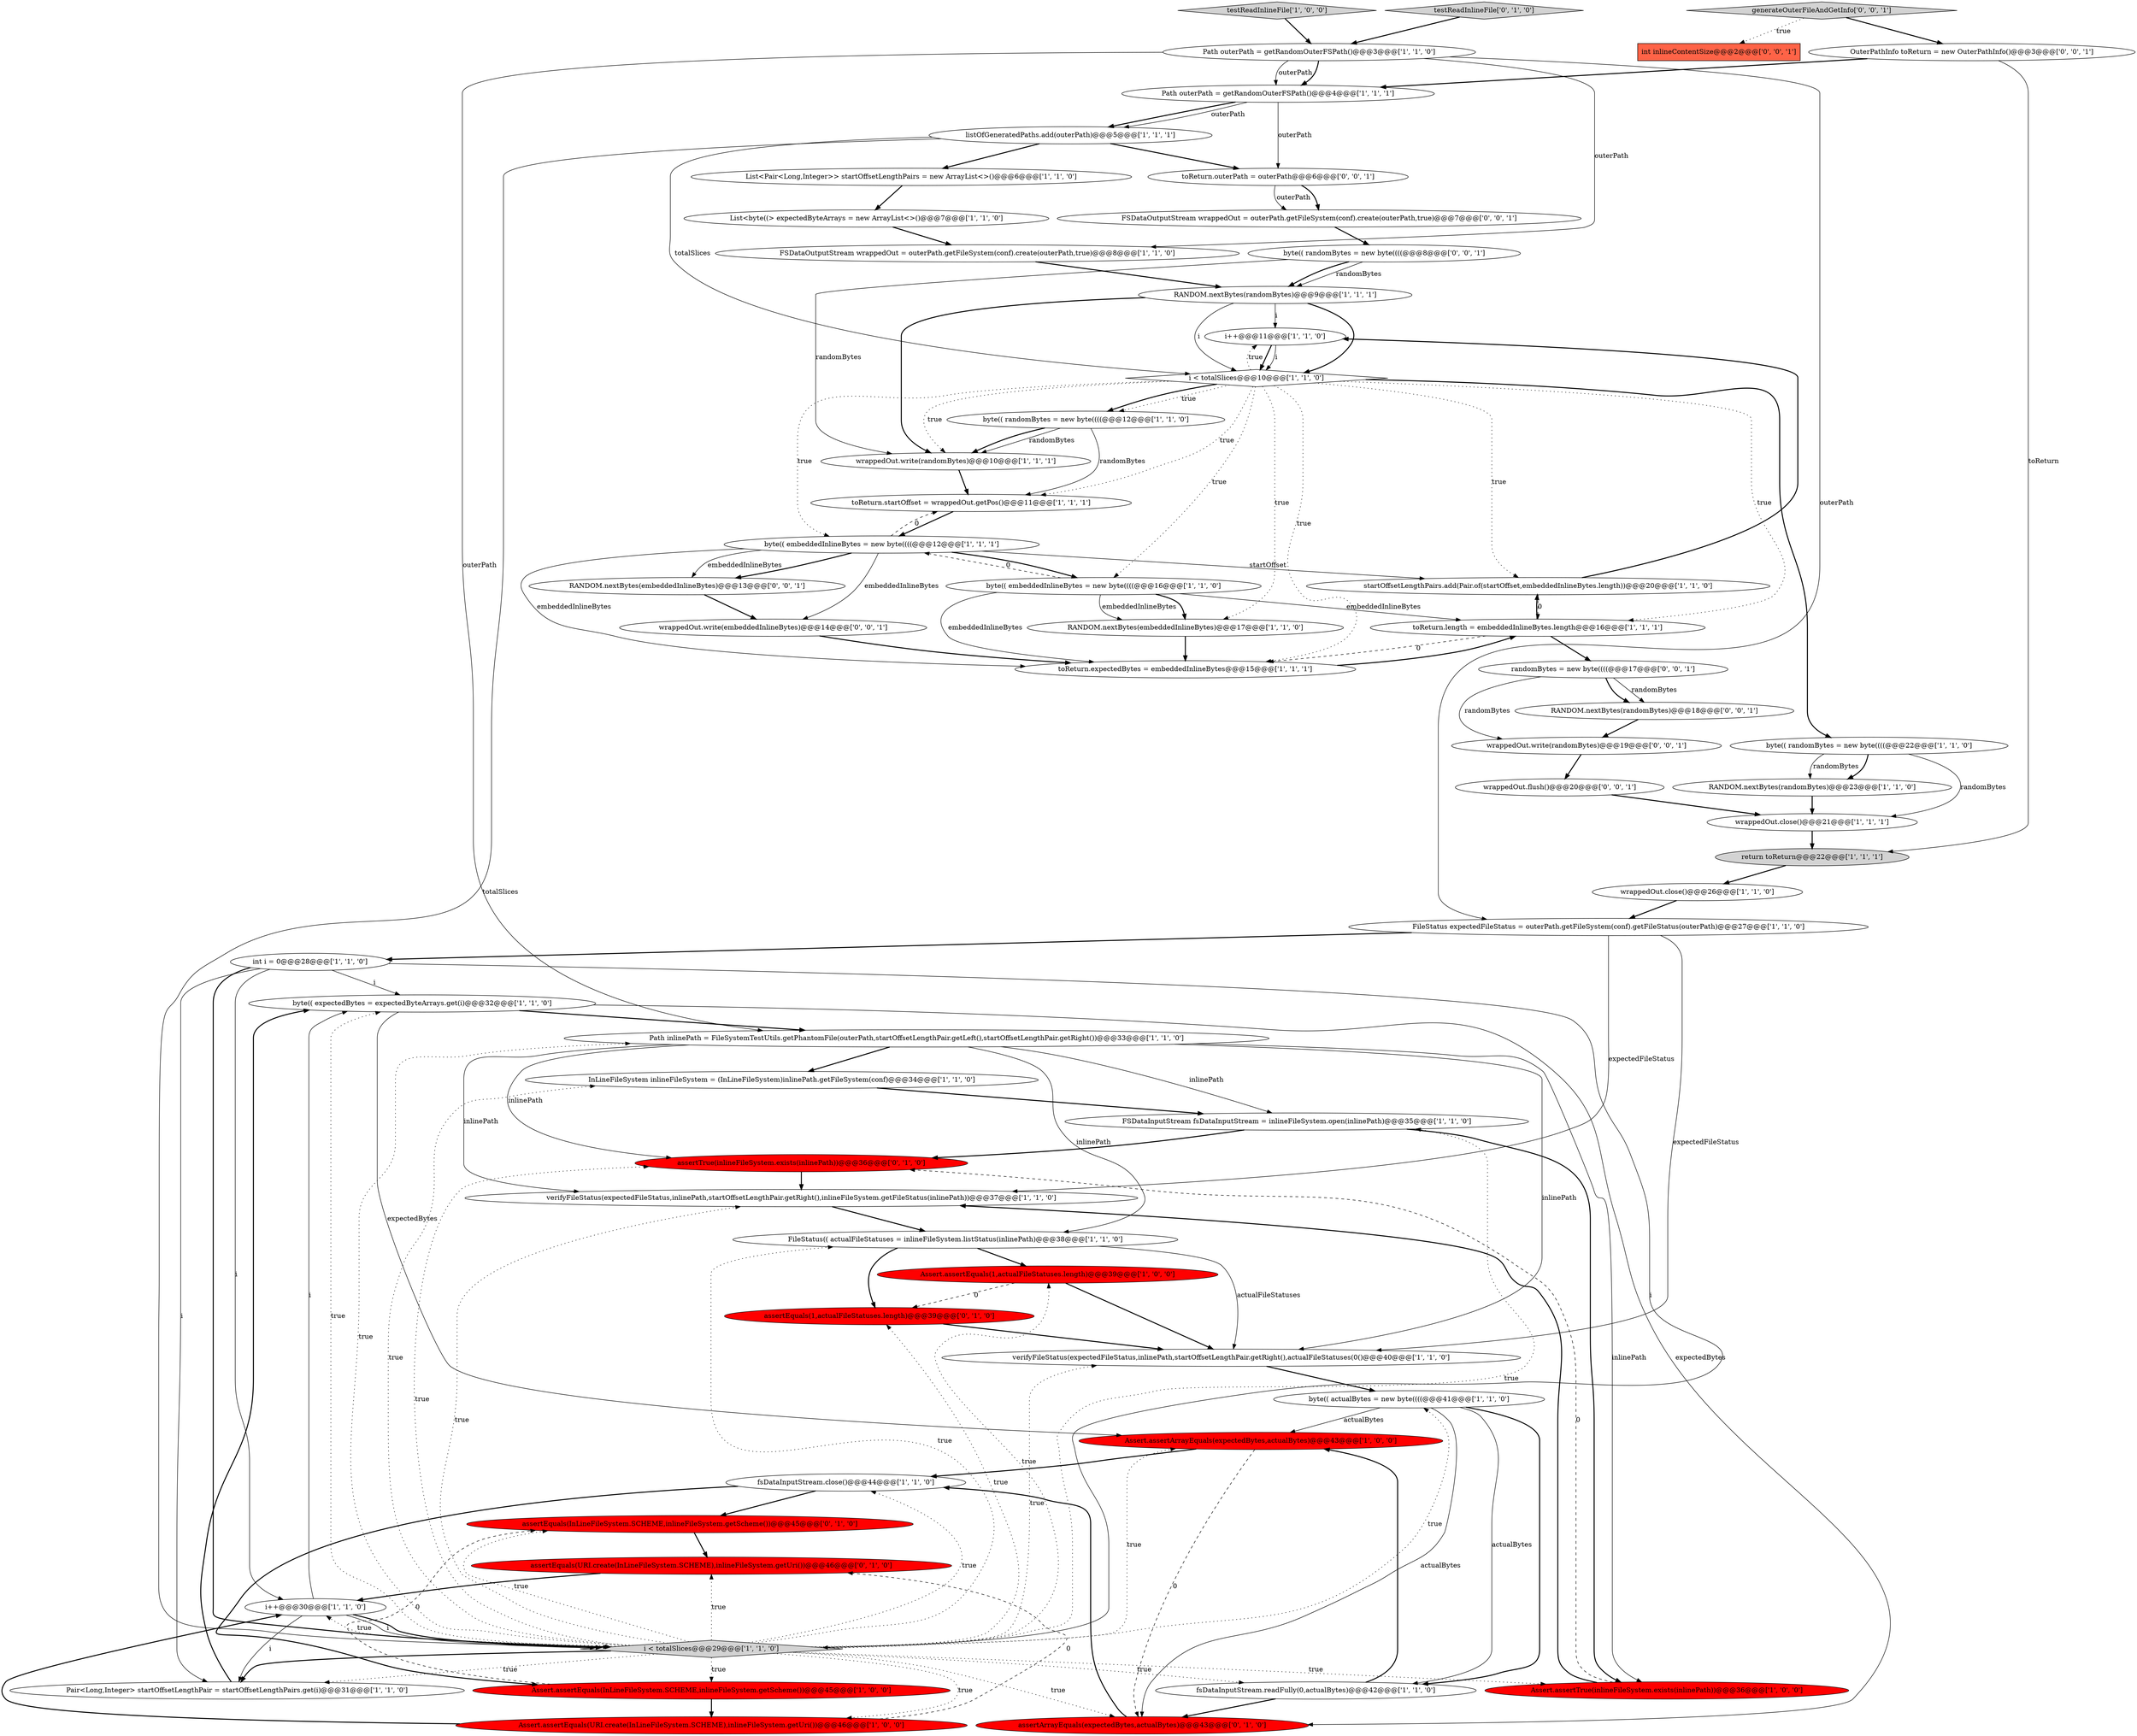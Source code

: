 digraph {
16 [style = filled, label = "listOfGeneratedPaths.add(outerPath)@@@5@@@['1', '1', '1']", fillcolor = white, shape = ellipse image = "AAA0AAABBB1BBB"];
17 [style = filled, label = "byte(( actualBytes = new byte((((@@@41@@@['1', '1', '0']", fillcolor = white, shape = ellipse image = "AAA0AAABBB1BBB"];
30 [style = filled, label = "startOffsetLengthPairs.add(Pair.of(startOffset,embeddedInlineBytes.length))@@@20@@@['1', '1', '0']", fillcolor = white, shape = ellipse image = "AAA0AAABBB1BBB"];
54 [style = filled, label = "OuterPathInfo toReturn = new OuterPathInfo()@@@3@@@['0', '0', '1']", fillcolor = white, shape = ellipse image = "AAA0AAABBB3BBB"];
18 [style = filled, label = "RANDOM.nextBytes(embeddedInlineBytes)@@@17@@@['1', '1', '0']", fillcolor = white, shape = ellipse image = "AAA0AAABBB1BBB"];
3 [style = filled, label = "Assert.assertEquals(1,actualFileStatuses.length)@@@39@@@['1', '0', '0']", fillcolor = red, shape = ellipse image = "AAA1AAABBB1BBB"];
48 [style = filled, label = "assertEquals(URI.create(InLineFileSystem.SCHEME),inlineFileSystem.getUri())@@@46@@@['0', '1', '0']", fillcolor = red, shape = ellipse image = "AAA1AAABBB2BBB"];
56 [style = filled, label = "RANDOM.nextBytes(randomBytes)@@@18@@@['0', '0', '1']", fillcolor = white, shape = ellipse image = "AAA0AAABBB3BBB"];
29 [style = filled, label = "Path outerPath = getRandomOuterFSPath()@@@4@@@['1', '1', '1']", fillcolor = white, shape = ellipse image = "AAA0AAABBB1BBB"];
14 [style = filled, label = "FSDataOutputStream wrappedOut = outerPath.getFileSystem(conf).create(outerPath,true)@@@8@@@['1', '1', '0']", fillcolor = white, shape = ellipse image = "AAA0AAABBB1BBB"];
4 [style = filled, label = "byte(( randomBytes = new byte((((@@@12@@@['1', '1', '0']", fillcolor = white, shape = ellipse image = "AAA0AAABBB1BBB"];
19 [style = filled, label = "InLineFileSystem inlineFileSystem = (InLineFileSystem)inlinePath.getFileSystem(conf)@@@34@@@['1', '1', '0']", fillcolor = white, shape = ellipse image = "AAA0AAABBB1BBB"];
38 [style = filled, label = "RANDOM.nextBytes(randomBytes)@@@23@@@['1', '1', '0']", fillcolor = white, shape = ellipse image = "AAA0AAABBB1BBB"];
10 [style = filled, label = "byte(( expectedBytes = expectedByteArrays.get(i)@@@32@@@['1', '1', '0']", fillcolor = white, shape = ellipse image = "AAA0AAABBB1BBB"];
33 [style = filled, label = "Path inlinePath = FileSystemTestUtils.getPhantomFile(outerPath,startOffsetLengthPair.getLeft(),startOffsetLengthPair.getRight())@@@33@@@['1', '1', '0']", fillcolor = white, shape = ellipse image = "AAA0AAABBB1BBB"];
59 [style = filled, label = "generateOuterFileAndGetInfo['0', '0', '1']", fillcolor = lightgray, shape = diamond image = "AAA0AAABBB3BBB"];
6 [style = filled, label = "RANDOM.nextBytes(randomBytes)@@@9@@@['1', '1', '1']", fillcolor = white, shape = ellipse image = "AAA0AAABBB1BBB"];
20 [style = filled, label = "return toReturn@@@22@@@['1', '1', '1']", fillcolor = lightgray, shape = ellipse image = "AAA0AAABBB1BBB"];
51 [style = filled, label = "toReturn.outerPath = outerPath@@@6@@@['0', '0', '1']", fillcolor = white, shape = ellipse image = "AAA0AAABBB3BBB"];
41 [style = filled, label = "wrappedOut.close()@@@21@@@['1', '1', '1']", fillcolor = white, shape = ellipse image = "AAA0AAABBB1BBB"];
27 [style = filled, label = "Pair<Long,Integer> startOffsetLengthPair = startOffsetLengthPairs.get(i)@@@31@@@['1', '1', '0']", fillcolor = white, shape = ellipse image = "AAA0AAABBB1BBB"];
55 [style = filled, label = "RANDOM.nextBytes(embeddedInlineBytes)@@@13@@@['0', '0', '1']", fillcolor = white, shape = ellipse image = "AAA0AAABBB3BBB"];
61 [style = filled, label = "wrappedOut.flush()@@@20@@@['0', '0', '1']", fillcolor = white, shape = ellipse image = "AAA0AAABBB3BBB"];
15 [style = filled, label = "testReadInlineFile['1', '0', '0']", fillcolor = lightgray, shape = diamond image = "AAA0AAABBB1BBB"];
49 [style = filled, label = "assertEquals(1,actualFileStatuses.length)@@@39@@@['0', '1', '0']", fillcolor = red, shape = ellipse image = "AAA1AAABBB2BBB"];
7 [style = filled, label = "int i = 0@@@28@@@['1', '1', '0']", fillcolor = white, shape = ellipse image = "AAA0AAABBB1BBB"];
9 [style = filled, label = "FileStatus expectedFileStatus = outerPath.getFileSystem(conf).getFileStatus(outerPath)@@@27@@@['1', '1', '0']", fillcolor = white, shape = ellipse image = "AAA0AAABBB1BBB"];
21 [style = filled, label = "verifyFileStatus(expectedFileStatus,inlinePath,startOffsetLengthPair.getRight(),inlineFileSystem.getFileStatus(inlinePath))@@@37@@@['1', '1', '0']", fillcolor = white, shape = ellipse image = "AAA0AAABBB1BBB"];
23 [style = filled, label = "i++@@@11@@@['1', '1', '0']", fillcolor = white, shape = ellipse image = "AAA0AAABBB1BBB"];
39 [style = filled, label = "wrappedOut.close()@@@26@@@['1', '1', '0']", fillcolor = white, shape = ellipse image = "AAA0AAABBB1BBB"];
11 [style = filled, label = "Assert.assertArrayEquals(expectedBytes,actualBytes)@@@43@@@['1', '0', '0']", fillcolor = red, shape = ellipse image = "AAA1AAABBB1BBB"];
46 [style = filled, label = "assertTrue(inlineFileSystem.exists(inlinePath))@@@36@@@['0', '1', '0']", fillcolor = red, shape = ellipse image = "AAA1AAABBB2BBB"];
8 [style = filled, label = "fsDataInputStream.readFully(0,actualBytes)@@@42@@@['1', '1', '0']", fillcolor = white, shape = ellipse image = "AAA0AAABBB1BBB"];
47 [style = filled, label = "testReadInlineFile['0', '1', '0']", fillcolor = lightgray, shape = diamond image = "AAA0AAABBB2BBB"];
26 [style = filled, label = "i++@@@30@@@['1', '1', '0']", fillcolor = white, shape = ellipse image = "AAA0AAABBB1BBB"];
28 [style = filled, label = "FSDataInputStream fsDataInputStream = inlineFileSystem.open(inlinePath)@@@35@@@['1', '1', '0']", fillcolor = white, shape = ellipse image = "AAA0AAABBB1BBB"];
34 [style = filled, label = "fsDataInputStream.close()@@@44@@@['1', '1', '0']", fillcolor = white, shape = ellipse image = "AAA0AAABBB1BBB"];
35 [style = filled, label = "verifyFileStatus(expectedFileStatus,inlinePath,startOffsetLengthPair.getRight(),actualFileStatuses(0()@@@40@@@['1', '1', '0']", fillcolor = white, shape = ellipse image = "AAA0AAABBB1BBB"];
60 [style = filled, label = "randomBytes = new byte((((@@@17@@@['0', '0', '1']", fillcolor = white, shape = ellipse image = "AAA0AAABBB3BBB"];
57 [style = filled, label = "int inlineContentSize@@@2@@@['0', '0', '1']", fillcolor = tomato, shape = box image = "AAA0AAABBB3BBB"];
44 [style = filled, label = "assertArrayEquals(expectedBytes,actualBytes)@@@43@@@['0', '1', '0']", fillcolor = red, shape = ellipse image = "AAA1AAABBB2BBB"];
2 [style = filled, label = "FileStatus(( actualFileStatuses = inlineFileSystem.listStatus(inlinePath)@@@38@@@['1', '1', '0']", fillcolor = white, shape = ellipse image = "AAA0AAABBB1BBB"];
1 [style = filled, label = "i < totalSlices@@@29@@@['1', '1', '0']", fillcolor = lightgray, shape = diamond image = "AAA0AAABBB1BBB"];
36 [style = filled, label = "List<byte((> expectedByteArrays = new ArrayList<>()@@@7@@@['1', '1', '0']", fillcolor = white, shape = ellipse image = "AAA0AAABBB1BBB"];
0 [style = filled, label = "i < totalSlices@@@10@@@['1', '1', '0']", fillcolor = white, shape = diamond image = "AAA0AAABBB1BBB"];
32 [style = filled, label = "byte(( embeddedInlineBytes = new byte((((@@@16@@@['1', '1', '0']", fillcolor = white, shape = ellipse image = "AAA0AAABBB1BBB"];
22 [style = filled, label = "toReturn.expectedBytes = embeddedInlineBytes@@@15@@@['1', '1', '1']", fillcolor = white, shape = ellipse image = "AAA0AAABBB1BBB"];
37 [style = filled, label = "toReturn.length = embeddedInlineBytes.length@@@16@@@['1', '1', '1']", fillcolor = white, shape = ellipse image = "AAA0AAABBB1BBB"];
45 [style = filled, label = "assertEquals(InLineFileSystem.SCHEME,inlineFileSystem.getScheme())@@@45@@@['0', '1', '0']", fillcolor = red, shape = ellipse image = "AAA1AAABBB2BBB"];
5 [style = filled, label = "Path outerPath = getRandomOuterFSPath()@@@3@@@['1', '1', '0']", fillcolor = white, shape = ellipse image = "AAA0AAABBB1BBB"];
52 [style = filled, label = "wrappedOut.write(randomBytes)@@@19@@@['0', '0', '1']", fillcolor = white, shape = ellipse image = "AAA0AAABBB3BBB"];
13 [style = filled, label = "Assert.assertTrue(inlineFileSystem.exists(inlinePath))@@@36@@@['1', '0', '0']", fillcolor = red, shape = ellipse image = "AAA1AAABBB1BBB"];
42 [style = filled, label = "Assert.assertEquals(InLineFileSystem.SCHEME,inlineFileSystem.getScheme())@@@45@@@['1', '0', '0']", fillcolor = red, shape = ellipse image = "AAA1AAABBB1BBB"];
31 [style = filled, label = "Assert.assertEquals(URI.create(InLineFileSystem.SCHEME),inlineFileSystem.getUri())@@@46@@@['1', '0', '0']", fillcolor = red, shape = ellipse image = "AAA1AAABBB1BBB"];
12 [style = filled, label = "wrappedOut.write(randomBytes)@@@10@@@['1', '1', '1']", fillcolor = white, shape = ellipse image = "AAA0AAABBB1BBB"];
50 [style = filled, label = "FSDataOutputStream wrappedOut = outerPath.getFileSystem(conf).create(outerPath,true)@@@7@@@['0', '0', '1']", fillcolor = white, shape = ellipse image = "AAA0AAABBB3BBB"];
43 [style = filled, label = "byte(( embeddedInlineBytes = new byte((((@@@12@@@['1', '1', '1']", fillcolor = white, shape = ellipse image = "AAA0AAABBB1BBB"];
58 [style = filled, label = "wrappedOut.write(embeddedInlineBytes)@@@14@@@['0', '0', '1']", fillcolor = white, shape = ellipse image = "AAA0AAABBB3BBB"];
24 [style = filled, label = "toReturn.startOffset = wrappedOut.getPos()@@@11@@@['1', '1', '1']", fillcolor = white, shape = ellipse image = "AAA0AAABBB1BBB"];
25 [style = filled, label = "List<Pair<Long,Integer>> startOffsetLengthPairs = new ArrayList<>()@@@6@@@['1', '1', '0']", fillcolor = white, shape = ellipse image = "AAA0AAABBB1BBB"];
53 [style = filled, label = "byte(( randomBytes = new byte((((@@@8@@@['0', '0', '1']", fillcolor = white, shape = ellipse image = "AAA0AAABBB3BBB"];
40 [style = filled, label = "byte(( randomBytes = new byte((((@@@22@@@['1', '1', '0']", fillcolor = white, shape = ellipse image = "AAA0AAABBB1BBB"];
4->24 [style = solid, label="randomBytes"];
16->51 [style = bold, label=""];
33->13 [style = solid, label="inlinePath"];
0->12 [style = dotted, label="true"];
56->52 [style = bold, label=""];
43->55 [style = bold, label=""];
32->22 [style = solid, label="embeddedInlineBytes"];
22->37 [style = bold, label=""];
39->9 [style = bold, label=""];
7->1 [style = solid, label="i"];
1->27 [style = bold, label=""];
1->31 [style = dotted, label="true"];
1->21 [style = dotted, label="true"];
26->1 [style = solid, label="i"];
38->41 [style = bold, label=""];
31->48 [style = dashed, label="0"];
9->21 [style = solid, label="expectedFileStatus"];
24->43 [style = bold, label=""];
40->38 [style = bold, label=""];
9->7 [style = bold, label=""];
8->44 [style = bold, label=""];
41->20 [style = bold, label=""];
45->48 [style = bold, label=""];
5->29 [style = solid, label="outerPath"];
1->34 [style = dotted, label="true"];
21->2 [style = bold, label=""];
13->46 [style = dashed, label="0"];
1->3 [style = dotted, label="true"];
3->35 [style = bold, label=""];
1->13 [style = dotted, label="true"];
54->29 [style = bold, label=""];
17->44 [style = solid, label="actualBytes"];
46->21 [style = bold, label=""];
18->22 [style = bold, label=""];
51->50 [style = bold, label=""];
37->60 [style = bold, label=""];
60->52 [style = solid, label="randomBytes"];
2->49 [style = bold, label=""];
0->24 [style = dotted, label="true"];
32->43 [style = dashed, label="0"];
0->40 [style = bold, label=""];
1->44 [style = dotted, label="true"];
19->28 [style = bold, label=""];
32->18 [style = bold, label=""];
58->22 [style = bold, label=""];
8->11 [style = bold, label=""];
59->54 [style = bold, label=""];
1->27 [style = dotted, label="true"];
54->20 [style = solid, label="toReturn"];
5->29 [style = bold, label=""];
1->35 [style = dotted, label="true"];
1->45 [style = dotted, label="true"];
7->1 [style = bold, label=""];
0->43 [style = dotted, label="true"];
25->36 [style = bold, label=""];
26->1 [style = bold, label=""];
43->32 [style = bold, label=""];
9->35 [style = solid, label="expectedFileStatus"];
42->31 [style = bold, label=""];
34->42 [style = bold, label=""];
4->12 [style = solid, label="randomBytes"];
43->55 [style = solid, label="embeddedInlineBytes"];
36->14 [style = bold, label=""];
40->38 [style = solid, label="randomBytes"];
5->14 [style = solid, label="outerPath"];
1->42 [style = dotted, label="true"];
1->26 [style = dotted, label="true"];
1->33 [style = dotted, label="true"];
43->22 [style = solid, label="embeddedInlineBytes"];
42->45 [style = dashed, label="0"];
26->27 [style = solid, label="i"];
33->21 [style = solid, label="inlinePath"];
43->30 [style = solid, label="startOffset"];
44->34 [style = bold, label=""];
0->37 [style = dotted, label="true"];
35->17 [style = bold, label=""];
7->27 [style = solid, label="i"];
20->39 [style = bold, label=""];
1->8 [style = dotted, label="true"];
32->37 [style = solid, label="embeddedInlineBytes"];
33->2 [style = solid, label="inlinePath"];
29->16 [style = bold, label=""];
14->6 [style = bold, label=""];
1->28 [style = dotted, label="true"];
60->56 [style = bold, label=""];
17->8 [style = bold, label=""];
43->58 [style = solid, label="embeddedInlineBytes"];
17->8 [style = solid, label="actualBytes"];
61->41 [style = bold, label=""];
1->10 [style = dotted, label="true"];
0->18 [style = dotted, label="true"];
1->17 [style = dotted, label="true"];
49->35 [style = bold, label=""];
52->61 [style = bold, label=""];
53->6 [style = solid, label="randomBytes"];
37->30 [style = bold, label=""];
2->3 [style = bold, label=""];
0->4 [style = dotted, label="true"];
11->44 [style = dashed, label="0"];
17->11 [style = solid, label="actualBytes"];
40->41 [style = solid, label="randomBytes"];
1->48 [style = dotted, label="true"];
16->0 [style = solid, label="totalSlices"];
12->24 [style = bold, label=""];
7->10 [style = solid, label="i"];
33->46 [style = solid, label="inlinePath"];
23->0 [style = bold, label=""];
0->30 [style = dotted, label="true"];
1->19 [style = dotted, label="true"];
48->26 [style = bold, label=""];
1->46 [style = dotted, label="true"];
31->26 [style = bold, label=""];
29->16 [style = solid, label="outerPath"];
33->28 [style = solid, label="inlinePath"];
32->18 [style = solid, label="embeddedInlineBytes"];
26->10 [style = solid, label="i"];
27->10 [style = bold, label=""];
47->5 [style = bold, label=""];
10->44 [style = solid, label="expectedBytes"];
5->33 [style = solid, label="outerPath"];
4->12 [style = bold, label=""];
10->33 [style = bold, label=""];
0->23 [style = dotted, label="true"];
0->32 [style = dotted, label="true"];
53->12 [style = solid, label="randomBytes"];
33->19 [style = bold, label=""];
6->12 [style = bold, label=""];
30->37 [style = dashed, label="0"];
6->23 [style = solid, label="i"];
29->51 [style = solid, label="outerPath"];
51->50 [style = solid, label="outerPath"];
23->0 [style = solid, label="i"];
34->45 [style = bold, label=""];
1->11 [style = dotted, label="true"];
30->23 [style = bold, label=""];
28->13 [style = bold, label=""];
16->25 [style = bold, label=""];
6->0 [style = bold, label=""];
15->5 [style = bold, label=""];
0->22 [style = dotted, label="true"];
6->0 [style = solid, label="i"];
1->49 [style = dotted, label="true"];
28->46 [style = bold, label=""];
11->34 [style = bold, label=""];
0->4 [style = bold, label=""];
3->49 [style = dashed, label="0"];
53->6 [style = bold, label=""];
5->9 [style = solid, label="outerPath"];
60->56 [style = solid, label="randomBytes"];
59->57 [style = dotted, label="true"];
10->11 [style = solid, label="expectedBytes"];
2->35 [style = solid, label="actualFileStatuses"];
1->2 [style = dotted, label="true"];
13->21 [style = bold, label=""];
7->26 [style = solid, label="i"];
50->53 [style = bold, label=""];
55->58 [style = bold, label=""];
43->24 [style = dashed, label="0"];
16->1 [style = solid, label="totalSlices"];
33->35 [style = solid, label="inlinePath"];
37->22 [style = dashed, label="0"];
}
